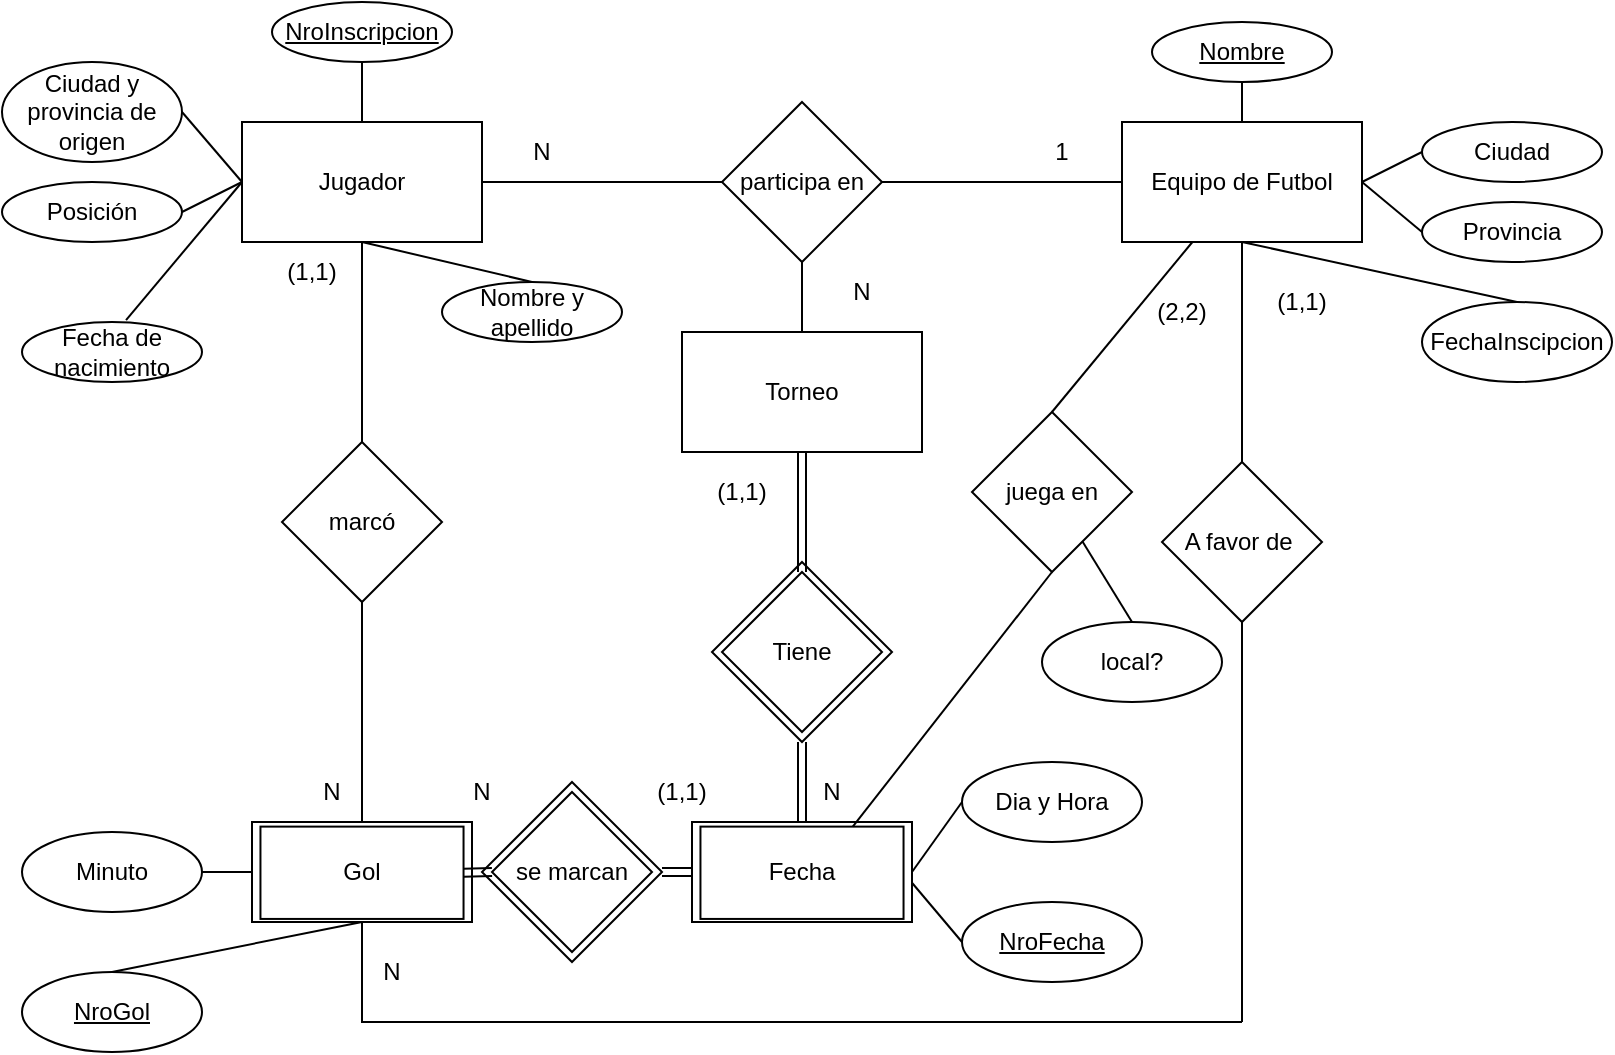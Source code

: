 <mxfile version="21.1.0" type="device">
  <diagram name="Página-1" id="syx6TanqXz7abNU1U-BA">
    <mxGraphModel dx="1318" dy="532" grid="1" gridSize="10" guides="1" tooltips="1" connect="1" arrows="1" fold="1" page="1" pageScale="1" pageWidth="827" pageHeight="1169" math="0" shadow="0">
      <root>
        <mxCell id="0" />
        <mxCell id="1" parent="0" />
        <mxCell id="jLMDX9WhjYqnc2QiXSGX-3" value="" style="rhombus;whiteSpace=wrap;html=1;" parent="1" vertex="1">
          <mxGeometry x="355" y="340" width="90" height="90" as="geometry" />
        </mxCell>
        <mxCell id="nP9h4O7x623DdZkwCpyF-2" value="Equipo de Futbol" style="rounded=0;whiteSpace=wrap;html=1;" parent="1" vertex="1">
          <mxGeometry x="560" y="120" width="120" height="60" as="geometry" />
        </mxCell>
        <mxCell id="nP9h4O7x623DdZkwCpyF-3" value="Jugador" style="rounded=0;whiteSpace=wrap;html=1;" parent="1" vertex="1">
          <mxGeometry x="120" y="120" width="120" height="60" as="geometry" />
        </mxCell>
        <mxCell id="nP9h4O7x623DdZkwCpyF-4" value="Torneo" style="rounded=0;whiteSpace=wrap;html=1;" parent="1" vertex="1">
          <mxGeometry x="340" y="225" width="120" height="60" as="geometry" />
        </mxCell>
        <mxCell id="nP9h4O7x623DdZkwCpyF-6" value="participa en" style="rhombus;whiteSpace=wrap;html=1;" parent="1" vertex="1">
          <mxGeometry x="360" y="110" width="80" height="80" as="geometry" />
        </mxCell>
        <mxCell id="nP9h4O7x623DdZkwCpyF-13" value="" style="endArrow=none;html=1;rounded=0;entryX=0;entryY=0.5;entryDx=0;entryDy=0;exitX=1;exitY=0.5;exitDx=0;exitDy=0;" parent="1" source="nP9h4O7x623DdZkwCpyF-6" target="nP9h4O7x623DdZkwCpyF-2" edge="1">
          <mxGeometry width="50" height="50" relative="1" as="geometry">
            <mxPoint x="390" y="260" as="sourcePoint" />
            <mxPoint x="440" y="210" as="targetPoint" />
          </mxGeometry>
        </mxCell>
        <mxCell id="nP9h4O7x623DdZkwCpyF-14" value="" style="endArrow=none;html=1;rounded=0;entryX=0;entryY=0.5;entryDx=0;entryDy=0;exitX=1;exitY=0.5;exitDx=0;exitDy=0;" parent="1" source="nP9h4O7x623DdZkwCpyF-3" target="nP9h4O7x623DdZkwCpyF-6" edge="1">
          <mxGeometry width="50" height="50" relative="1" as="geometry">
            <mxPoint x="240" y="210" as="sourcePoint" />
            <mxPoint x="360" y="210" as="targetPoint" />
          </mxGeometry>
        </mxCell>
        <mxCell id="nP9h4O7x623DdZkwCpyF-15" value="" style="endArrow=none;html=1;rounded=0;entryX=0.5;entryY=0;entryDx=0;entryDy=0;exitX=0.5;exitY=1;exitDx=0;exitDy=0;" parent="1" source="nP9h4O7x623DdZkwCpyF-6" target="nP9h4O7x623DdZkwCpyF-4" edge="1">
          <mxGeometry width="50" height="50" relative="1" as="geometry">
            <mxPoint x="460" y="170" as="sourcePoint" />
            <mxPoint x="580" y="170" as="targetPoint" />
          </mxGeometry>
        </mxCell>
        <mxCell id="nP9h4O7x623DdZkwCpyF-16" value="N" style="text;html=1;strokeColor=none;fillColor=none;align=center;verticalAlign=middle;whiteSpace=wrap;rounded=0;" parent="1" vertex="1">
          <mxGeometry x="240" y="120" width="60" height="30" as="geometry" />
        </mxCell>
        <mxCell id="nP9h4O7x623DdZkwCpyF-21" value="1" style="text;html=1;strokeColor=none;fillColor=none;align=center;verticalAlign=middle;whiteSpace=wrap;rounded=0;" parent="1" vertex="1">
          <mxGeometry x="500" y="120" width="60" height="30" as="geometry" />
        </mxCell>
        <mxCell id="nP9h4O7x623DdZkwCpyF-22" value="N" style="text;html=1;strokeColor=none;fillColor=none;align=center;verticalAlign=middle;whiteSpace=wrap;rounded=0;" parent="1" vertex="1">
          <mxGeometry x="400" y="190" width="60" height="30" as="geometry" />
        </mxCell>
        <mxCell id="nP9h4O7x623DdZkwCpyF-23" value="&lt;u&gt;NroInscripcion&lt;/u&gt;" style="ellipse;whiteSpace=wrap;html=1;" parent="1" vertex="1">
          <mxGeometry x="135" y="60" width="90" height="30" as="geometry" />
        </mxCell>
        <mxCell id="nP9h4O7x623DdZkwCpyF-24" value="Nombre y apellido" style="ellipse;whiteSpace=wrap;html=1;" parent="1" vertex="1">
          <mxGeometry x="220" y="200" width="90" height="30" as="geometry" />
        </mxCell>
        <mxCell id="nP9h4O7x623DdZkwCpyF-25" value="Fecha de nacimiento" style="ellipse;whiteSpace=wrap;html=1;" parent="1" vertex="1">
          <mxGeometry x="10" y="220" width="90" height="30" as="geometry" />
        </mxCell>
        <mxCell id="nP9h4O7x623DdZkwCpyF-26" value="Ciudad y provincia de origen" style="ellipse;whiteSpace=wrap;html=1;" parent="1" vertex="1">
          <mxGeometry y="90" width="90" height="50" as="geometry" />
        </mxCell>
        <mxCell id="nP9h4O7x623DdZkwCpyF-27" value="Posición" style="ellipse;whiteSpace=wrap;html=1;" parent="1" vertex="1">
          <mxGeometry y="150" width="90" height="30" as="geometry" />
        </mxCell>
        <mxCell id="nP9h4O7x623DdZkwCpyF-29" value="" style="endArrow=none;html=1;rounded=0;entryX=0.5;entryY=1;entryDx=0;entryDy=0;exitX=0.5;exitY=0;exitDx=0;exitDy=0;" parent="1" source="nP9h4O7x623DdZkwCpyF-3" target="nP9h4O7x623DdZkwCpyF-23" edge="1">
          <mxGeometry width="50" height="50" relative="1" as="geometry">
            <mxPoint x="390" y="260" as="sourcePoint" />
            <mxPoint x="440" y="210" as="targetPoint" />
          </mxGeometry>
        </mxCell>
        <mxCell id="nP9h4O7x623DdZkwCpyF-30" value="" style="endArrow=none;html=1;rounded=0;entryX=0.5;entryY=1;entryDx=0;entryDy=0;exitX=0.5;exitY=0;exitDx=0;exitDy=0;" parent="1" source="nP9h4O7x623DdZkwCpyF-24" target="nP9h4O7x623DdZkwCpyF-3" edge="1">
          <mxGeometry width="50" height="50" relative="1" as="geometry">
            <mxPoint x="190" y="130" as="sourcePoint" />
            <mxPoint x="190" y="100" as="targetPoint" />
          </mxGeometry>
        </mxCell>
        <mxCell id="nP9h4O7x623DdZkwCpyF-31" value="" style="endArrow=none;html=1;rounded=0;entryX=0;entryY=0.5;entryDx=0;entryDy=0;exitX=0.578;exitY=-0.033;exitDx=0;exitDy=0;exitPerimeter=0;" parent="1" source="nP9h4O7x623DdZkwCpyF-25" target="nP9h4O7x623DdZkwCpyF-3" edge="1">
          <mxGeometry width="50" height="50" relative="1" as="geometry">
            <mxPoint x="200" y="140" as="sourcePoint" />
            <mxPoint x="200" y="110" as="targetPoint" />
          </mxGeometry>
        </mxCell>
        <mxCell id="nP9h4O7x623DdZkwCpyF-32" value="" style="endArrow=none;html=1;rounded=0;entryX=1;entryY=0.5;entryDx=0;entryDy=0;exitX=0;exitY=0.5;exitDx=0;exitDy=0;" parent="1" source="nP9h4O7x623DdZkwCpyF-3" target="nP9h4O7x623DdZkwCpyF-26" edge="1">
          <mxGeometry width="50" height="50" relative="1" as="geometry">
            <mxPoint x="210" y="150" as="sourcePoint" />
            <mxPoint x="210" y="120" as="targetPoint" />
          </mxGeometry>
        </mxCell>
        <mxCell id="nP9h4O7x623DdZkwCpyF-33" value="" style="endArrow=none;html=1;rounded=0;entryX=1;entryY=0.5;entryDx=0;entryDy=0;exitX=0;exitY=0.5;exitDx=0;exitDy=0;" parent="1" source="nP9h4O7x623DdZkwCpyF-3" target="nP9h4O7x623DdZkwCpyF-27" edge="1">
          <mxGeometry width="50" height="50" relative="1" as="geometry">
            <mxPoint x="220" y="160" as="sourcePoint" />
            <mxPoint x="220" y="130" as="targetPoint" />
          </mxGeometry>
        </mxCell>
        <mxCell id="nP9h4O7x623DdZkwCpyF-36" value="&lt;u&gt;Nombre&lt;/u&gt;" style="ellipse;whiteSpace=wrap;html=1;" parent="1" vertex="1">
          <mxGeometry x="575" y="70" width="90" height="30" as="geometry" />
        </mxCell>
        <mxCell id="nP9h4O7x623DdZkwCpyF-37" value="Ciudad" style="ellipse;whiteSpace=wrap;html=1;" parent="1" vertex="1">
          <mxGeometry x="710" y="120" width="90" height="30" as="geometry" />
        </mxCell>
        <mxCell id="nP9h4O7x623DdZkwCpyF-38" value="Provincia" style="ellipse;whiteSpace=wrap;html=1;" parent="1" vertex="1">
          <mxGeometry x="710" y="160" width="90" height="30" as="geometry" />
        </mxCell>
        <mxCell id="nP9h4O7x623DdZkwCpyF-39" value="" style="endArrow=none;html=1;rounded=0;entryX=0.5;entryY=1;entryDx=0;entryDy=0;exitX=0.5;exitY=0;exitDx=0;exitDy=0;" parent="1" source="nP9h4O7x623DdZkwCpyF-2" target="nP9h4O7x623DdZkwCpyF-36" edge="1">
          <mxGeometry width="50" height="50" relative="1" as="geometry">
            <mxPoint x="390" y="260" as="sourcePoint" />
            <mxPoint x="440" y="210" as="targetPoint" />
          </mxGeometry>
        </mxCell>
        <mxCell id="nP9h4O7x623DdZkwCpyF-41" value="" style="endArrow=none;html=1;rounded=0;entryX=0;entryY=0.5;entryDx=0;entryDy=0;exitX=1;exitY=0.5;exitDx=0;exitDy=0;" parent="1" source="nP9h4O7x623DdZkwCpyF-2" target="nP9h4O7x623DdZkwCpyF-37" edge="1">
          <mxGeometry width="50" height="50" relative="1" as="geometry">
            <mxPoint x="630" y="130" as="sourcePoint" />
            <mxPoint x="630" y="100" as="targetPoint" />
          </mxGeometry>
        </mxCell>
        <mxCell id="nP9h4O7x623DdZkwCpyF-42" value="" style="endArrow=none;html=1;rounded=0;entryX=0;entryY=0.5;entryDx=0;entryDy=0;exitX=1;exitY=0.5;exitDx=0;exitDy=0;" parent="1" source="nP9h4O7x623DdZkwCpyF-2" target="nP9h4O7x623DdZkwCpyF-38" edge="1">
          <mxGeometry width="50" height="50" relative="1" as="geometry">
            <mxPoint x="690" y="160" as="sourcePoint" />
            <mxPoint x="720" y="145" as="targetPoint" />
          </mxGeometry>
        </mxCell>
        <mxCell id="nP9h4O7x623DdZkwCpyF-45" value="FechaInscipcion&lt;br&gt;" style="ellipse;whiteSpace=wrap;html=1;" parent="1" vertex="1">
          <mxGeometry x="710" y="210" width="95" height="40" as="geometry" />
        </mxCell>
        <mxCell id="nP9h4O7x623DdZkwCpyF-46" value="" style="endArrow=none;html=1;rounded=0;entryX=0.5;entryY=0;entryDx=0;entryDy=0;exitX=1;exitY=0.5;exitDx=0;exitDy=0;" parent="1" target="nP9h4O7x623DdZkwCpyF-45" edge="1">
          <mxGeometry width="50" height="50" relative="1" as="geometry">
            <mxPoint x="620" y="180" as="sourcePoint" />
            <mxPoint x="660" y="175" as="targetPoint" />
          </mxGeometry>
        </mxCell>
        <mxCell id="jLMDX9WhjYqnc2QiXSGX-1" value="" style="shape=link;html=1;rounded=0;entryX=0.5;entryY=1;entryDx=0;entryDy=0;exitX=0.5;exitY=0;exitDx=0;exitDy=0;" parent="1" source="jLMDX9WhjYqnc2QiXSGX-2" target="nP9h4O7x623DdZkwCpyF-4" edge="1">
          <mxGeometry width="100" relative="1" as="geometry">
            <mxPoint x="400" y="340" as="sourcePoint" />
            <mxPoint x="340" y="420" as="targetPoint" />
          </mxGeometry>
        </mxCell>
        <mxCell id="jLMDX9WhjYqnc2QiXSGX-2" value="Tiene" style="rhombus;whiteSpace=wrap;html=1;" parent="1" vertex="1">
          <mxGeometry x="360" y="345" width="80" height="80" as="geometry" />
        </mxCell>
        <mxCell id="jLMDX9WhjYqnc2QiXSGX-28" style="edgeStyle=none;shape=connector;rounded=0;orthogonalLoop=1;jettySize=auto;html=1;exitX=0;exitY=0.5;exitDx=0;exitDy=0;labelBackgroundColor=default;strokeColor=default;fontFamily=Helvetica;fontSize=12;fontColor=default;endArrow=none;entryX=1;entryY=0.5;entryDx=0;entryDy=0;" parent="1" source="jLMDX9WhjYqnc2QiXSGX-7" target="jLMDX9WhjYqnc2QiXSGX-20" edge="1">
          <mxGeometry relative="1" as="geometry">
            <mxPoint x="460" y="500" as="targetPoint" />
          </mxGeometry>
        </mxCell>
        <mxCell id="jLMDX9WhjYqnc2QiXSGX-7" value="&lt;u&gt;NroFecha&lt;/u&gt;" style="ellipse;whiteSpace=wrap;html=1;strokeColor=default;fontFamily=Helvetica;fontSize=12;fontColor=default;fillColor=default;" parent="1" vertex="1">
          <mxGeometry x="480" y="510" width="90" height="40" as="geometry" />
        </mxCell>
        <mxCell id="jLMDX9WhjYqnc2QiXSGX-9" value="Dia y Hora" style="ellipse;whiteSpace=wrap;html=1;strokeColor=default;fontFamily=Helvetica;fontSize=12;fontColor=default;fillColor=default;" parent="1" vertex="1">
          <mxGeometry x="480" y="440" width="90" height="40" as="geometry" />
        </mxCell>
        <mxCell id="jLMDX9WhjYqnc2QiXSGX-10" value="" style="endArrow=none;html=1;rounded=0;fontFamily=Helvetica;fontSize=12;fontColor=default;entryX=0;entryY=0.5;entryDx=0;entryDy=0;exitX=1;exitY=0.5;exitDx=0;exitDy=0;" parent="1" source="jLMDX9WhjYqnc2QiXSGX-21" target="jLMDX9WhjYqnc2QiXSGX-9" edge="1">
          <mxGeometry width="50" height="50" relative="1" as="geometry">
            <mxPoint x="270" y="320" as="sourcePoint" />
            <mxPoint x="315" y="320" as="targetPoint" />
          </mxGeometry>
        </mxCell>
        <mxCell id="jLMDX9WhjYqnc2QiXSGX-12" value="" style="shape=link;html=1;rounded=0;fontFamily=Helvetica;fontSize=12;fontColor=default;exitX=0.5;exitY=1;exitDx=0;exitDy=0;entryX=0.5;entryY=0;entryDx=0;entryDy=0;" parent="1" source="jLMDX9WhjYqnc2QiXSGX-3" target="jLMDX9WhjYqnc2QiXSGX-21" edge="1">
          <mxGeometry width="100" relative="1" as="geometry">
            <mxPoint x="340" y="420" as="sourcePoint" />
            <mxPoint x="400" y="520" as="targetPoint" />
          </mxGeometry>
        </mxCell>
        <mxCell id="jLMDX9WhjYqnc2QiXSGX-25" value="" style="group" parent="1" vertex="1" connectable="0">
          <mxGeometry x="345" y="470" width="110" height="50" as="geometry" />
        </mxCell>
        <mxCell id="jLMDX9WhjYqnc2QiXSGX-21" value="" style="rounded=0;whiteSpace=wrap;html=1;strokeColor=default;fontFamily=Helvetica;fontSize=12;fontColor=default;fillColor=default;" parent="jLMDX9WhjYqnc2QiXSGX-25" vertex="1">
          <mxGeometry width="110" height="50" as="geometry" />
        </mxCell>
        <mxCell id="jLMDX9WhjYqnc2QiXSGX-20" value="Fecha" style="rounded=0;whiteSpace=wrap;html=1;strokeColor=default;fontFamily=Helvetica;fontSize=12;fontColor=default;fillColor=default;" parent="jLMDX9WhjYqnc2QiXSGX-25" vertex="1">
          <mxGeometry x="4.231" y="2.308" width="101.538" height="46.154" as="geometry" />
        </mxCell>
        <mxCell id="jLMDX9WhjYqnc2QiXSGX-29" value="" style="group" parent="1" vertex="1" connectable="0">
          <mxGeometry x="125" y="470" width="110" height="50" as="geometry" />
        </mxCell>
        <mxCell id="jLMDX9WhjYqnc2QiXSGX-30" value="" style="rounded=0;whiteSpace=wrap;html=1;strokeColor=default;fontFamily=Helvetica;fontSize=12;fontColor=default;fillColor=default;" parent="jLMDX9WhjYqnc2QiXSGX-29" vertex="1">
          <mxGeometry width="110" height="50" as="geometry" />
        </mxCell>
        <mxCell id="jLMDX9WhjYqnc2QiXSGX-31" value="Gol" style="rounded=0;whiteSpace=wrap;html=1;strokeColor=default;fontFamily=Helvetica;fontSize=12;fontColor=default;fillColor=default;" parent="jLMDX9WhjYqnc2QiXSGX-29" vertex="1">
          <mxGeometry x="4.231" y="2.308" width="101.538" height="46.154" as="geometry" />
        </mxCell>
        <mxCell id="jLMDX9WhjYqnc2QiXSGX-36" value="" style="rhombus;whiteSpace=wrap;html=1;" parent="1" vertex="1">
          <mxGeometry x="240" y="450" width="90" height="90" as="geometry" />
        </mxCell>
        <mxCell id="jLMDX9WhjYqnc2QiXSGX-37" value="se marcan" style="rhombus;whiteSpace=wrap;html=1;" parent="1" vertex="1">
          <mxGeometry x="245" y="455" width="80" height="80" as="geometry" />
        </mxCell>
        <mxCell id="jLMDX9WhjYqnc2QiXSGX-38" value="" style="shape=link;html=1;rounded=0;fontFamily=Helvetica;fontSize=12;fontColor=default;labelBackgroundColor=default;strokeColor=default;endArrow=none;entryX=0;entryY=0.5;entryDx=0;entryDy=0;exitX=1;exitY=0.5;exitDx=0;exitDy=0;" parent="1" source="jLMDX9WhjYqnc2QiXSGX-36" target="jLMDX9WhjYqnc2QiXSGX-21" edge="1">
          <mxGeometry width="100" relative="1" as="geometry">
            <mxPoint x="260" y="320" as="sourcePoint" />
            <mxPoint x="360" y="320" as="targetPoint" />
          </mxGeometry>
        </mxCell>
        <mxCell id="jLMDX9WhjYqnc2QiXSGX-40" value="" style="shape=link;html=1;rounded=0;fontFamily=Helvetica;fontSize=12;fontColor=default;labelBackgroundColor=default;strokeColor=default;endArrow=none;entryX=0;entryY=0.5;entryDx=0;entryDy=0;exitX=1;exitY=0.5;exitDx=0;exitDy=0;" parent="1" source="jLMDX9WhjYqnc2QiXSGX-31" target="jLMDX9WhjYqnc2QiXSGX-37" edge="1">
          <mxGeometry width="100" relative="1" as="geometry">
            <mxPoint x="260" y="320" as="sourcePoint" />
            <mxPoint x="360" y="320" as="targetPoint" />
          </mxGeometry>
        </mxCell>
        <mxCell id="jLMDX9WhjYqnc2QiXSGX-42" style="edgeStyle=none;shape=connector;rounded=0;orthogonalLoop=1;jettySize=auto;html=1;exitX=0.5;exitY=0;exitDx=0;exitDy=0;entryX=0.5;entryY=1;entryDx=0;entryDy=0;labelBackgroundColor=default;strokeColor=default;fontFamily=Helvetica;fontSize=12;fontColor=default;endArrow=none;" parent="1" source="jLMDX9WhjYqnc2QiXSGX-41" target="jLMDX9WhjYqnc2QiXSGX-30" edge="1">
          <mxGeometry relative="1" as="geometry" />
        </mxCell>
        <mxCell id="jLMDX9WhjYqnc2QiXSGX-41" value="&lt;u&gt;NroGol&lt;/u&gt;" style="ellipse;whiteSpace=wrap;html=1;strokeColor=default;fontFamily=Helvetica;fontSize=12;fontColor=default;fillColor=default;rounded=0;" parent="1" vertex="1">
          <mxGeometry x="10" y="545" width="90" height="40" as="geometry" />
        </mxCell>
        <mxCell id="jLMDX9WhjYqnc2QiXSGX-43" value="Minuto" style="ellipse;whiteSpace=wrap;html=1;strokeColor=default;fontFamily=Helvetica;fontSize=12;fontColor=default;fillColor=default;rounded=0;" parent="1" vertex="1">
          <mxGeometry x="10" y="475" width="90" height="40" as="geometry" />
        </mxCell>
        <mxCell id="jLMDX9WhjYqnc2QiXSGX-44" style="edgeStyle=none;shape=connector;rounded=0;orthogonalLoop=1;jettySize=auto;html=1;exitX=0;exitY=0.5;exitDx=0;exitDy=0;entryX=1;entryY=0.5;entryDx=0;entryDy=0;labelBackgroundColor=default;strokeColor=default;fontFamily=Helvetica;fontSize=12;fontColor=default;endArrow=none;" parent="1" source="jLMDX9WhjYqnc2QiXSGX-30" target="jLMDX9WhjYqnc2QiXSGX-43" edge="1">
          <mxGeometry relative="1" as="geometry" />
        </mxCell>
        <mxCell id="3FyedS1p1ZvCjYf3QSC5-1" value="marcó" style="rhombus;whiteSpace=wrap;html=1;" vertex="1" parent="1">
          <mxGeometry x="140" y="280" width="80" height="80" as="geometry" />
        </mxCell>
        <mxCell id="3FyedS1p1ZvCjYf3QSC5-3" value="" style="endArrow=none;html=1;rounded=0;fontFamily=Helvetica;fontSize=12;fontColor=default;exitX=0.5;exitY=1;exitDx=0;exitDy=0;" edge="1" parent="1" source="nP9h4O7x623DdZkwCpyF-3" target="3FyedS1p1ZvCjYf3QSC5-1">
          <mxGeometry width="50" height="50" relative="1" as="geometry">
            <mxPoint x="370" y="350" as="sourcePoint" />
            <mxPoint x="415" y="350" as="targetPoint" />
          </mxGeometry>
        </mxCell>
        <mxCell id="3FyedS1p1ZvCjYf3QSC5-4" value="" style="endArrow=none;html=1;rounded=0;fontFamily=Helvetica;fontSize=12;fontColor=default;entryX=0.5;entryY=0;entryDx=0;entryDy=0;exitX=0.5;exitY=1;exitDx=0;exitDy=0;" edge="1" parent="1" source="3FyedS1p1ZvCjYf3QSC5-1" target="jLMDX9WhjYqnc2QiXSGX-30">
          <mxGeometry width="50" height="50" relative="1" as="geometry">
            <mxPoint x="370" y="350" as="sourcePoint" />
            <mxPoint x="415" y="350" as="targetPoint" />
          </mxGeometry>
        </mxCell>
        <mxCell id="3FyedS1p1ZvCjYf3QSC5-5" value="" style="endArrow=none;html=1;rounded=0;fontFamily=Helvetica;fontSize=12;fontColor=default;exitX=0.5;exitY=1;exitDx=0;exitDy=0;" edge="1" parent="1" source="jLMDX9WhjYqnc2QiXSGX-30">
          <mxGeometry width="50" height="50" relative="1" as="geometry">
            <mxPoint x="370" y="350" as="sourcePoint" />
            <mxPoint x="620" y="570" as="targetPoint" />
            <Array as="points">
              <mxPoint x="180" y="570" />
            </Array>
          </mxGeometry>
        </mxCell>
        <mxCell id="3FyedS1p1ZvCjYf3QSC5-6" value="" style="endArrow=none;html=1;rounded=0;fontFamily=Helvetica;fontSize=12;fontColor=default;exitX=0.5;exitY=1;exitDx=0;exitDy=0;entryX=0.5;entryY=0;entryDx=0;entryDy=0;" edge="1" parent="1" source="nP9h4O7x623DdZkwCpyF-2" target="3FyedS1p1ZvCjYf3QSC5-7">
          <mxGeometry width="50" height="50" relative="1" as="geometry">
            <mxPoint x="370" y="350" as="sourcePoint" />
            <mxPoint x="620" y="290" as="targetPoint" />
          </mxGeometry>
        </mxCell>
        <mxCell id="3FyedS1p1ZvCjYf3QSC5-7" value="A favor de&amp;nbsp;" style="rhombus;whiteSpace=wrap;html=1;" vertex="1" parent="1">
          <mxGeometry x="580" y="290" width="80" height="80" as="geometry" />
        </mxCell>
        <mxCell id="3FyedS1p1ZvCjYf3QSC5-8" value="" style="endArrow=none;html=1;rounded=0;fontFamily=Helvetica;fontSize=12;fontColor=default;entryX=0.5;entryY=1;entryDx=0;entryDy=0;" edge="1" parent="1" target="3FyedS1p1ZvCjYf3QSC5-7">
          <mxGeometry width="50" height="50" relative="1" as="geometry">
            <mxPoint x="620" y="570" as="sourcePoint" />
            <mxPoint x="630" y="300" as="targetPoint" />
          </mxGeometry>
        </mxCell>
        <mxCell id="3FyedS1p1ZvCjYf3QSC5-9" value="" style="endArrow=none;html=1;rounded=0;fontFamily=Helvetica;fontSize=12;fontColor=default;exitX=0.5;exitY=0;exitDx=0;exitDy=0;" edge="1" parent="1" source="3FyedS1p1ZvCjYf3QSC5-11" target="nP9h4O7x623DdZkwCpyF-2">
          <mxGeometry width="50" height="50" relative="1" as="geometry">
            <mxPoint x="540" y="250" as="sourcePoint" />
            <mxPoint x="415" y="350" as="targetPoint" />
          </mxGeometry>
        </mxCell>
        <mxCell id="3FyedS1p1ZvCjYf3QSC5-11" value="juega en" style="rhombus;whiteSpace=wrap;html=1;" vertex="1" parent="1">
          <mxGeometry x="485" y="265" width="80" height="80" as="geometry" />
        </mxCell>
        <mxCell id="3FyedS1p1ZvCjYf3QSC5-12" value="" style="endArrow=none;html=1;rounded=0;fontFamily=Helvetica;fontSize=12;fontColor=default;exitX=0.5;exitY=1;exitDx=0;exitDy=0;entryX=0.75;entryY=0;entryDx=0;entryDy=0;" edge="1" parent="1" source="3FyedS1p1ZvCjYf3QSC5-11" target="jLMDX9WhjYqnc2QiXSGX-20">
          <mxGeometry width="50" height="50" relative="1" as="geometry">
            <mxPoint x="535" y="275" as="sourcePoint" />
            <mxPoint x="605" y="190" as="targetPoint" />
          </mxGeometry>
        </mxCell>
        <mxCell id="3FyedS1p1ZvCjYf3QSC5-13" value="(2,2)" style="text;html=1;strokeColor=none;fillColor=none;align=center;verticalAlign=middle;whiteSpace=wrap;rounded=0;" vertex="1" parent="1">
          <mxGeometry x="560" y="200" width="60" height="30" as="geometry" />
        </mxCell>
        <mxCell id="3FyedS1p1ZvCjYf3QSC5-14" value="N" style="text;html=1;strokeColor=none;fillColor=none;align=center;verticalAlign=middle;whiteSpace=wrap;rounded=0;" vertex="1" parent="1">
          <mxGeometry x="385" y="440" width="60" height="30" as="geometry" />
        </mxCell>
        <mxCell id="3FyedS1p1ZvCjYf3QSC5-16" value="local?" style="ellipse;whiteSpace=wrap;html=1;strokeColor=default;fontFamily=Helvetica;fontSize=12;fontColor=default;fillColor=default;" vertex="1" parent="1">
          <mxGeometry x="520" y="370" width="90" height="40" as="geometry" />
        </mxCell>
        <mxCell id="3FyedS1p1ZvCjYf3QSC5-19" value="" style="endArrow=none;html=1;rounded=0;fontFamily=Helvetica;fontSize=12;fontColor=default;entryX=0.5;entryY=0;entryDx=0;entryDy=0;" edge="1" parent="1" source="3FyedS1p1ZvCjYf3QSC5-11" target="3FyedS1p1ZvCjYf3QSC5-16">
          <mxGeometry width="50" height="50" relative="1" as="geometry">
            <mxPoint x="370" y="350" as="sourcePoint" />
            <mxPoint x="415" y="350" as="targetPoint" />
          </mxGeometry>
        </mxCell>
        <mxCell id="3FyedS1p1ZvCjYf3QSC5-21" value="N" style="text;html=1;strokeColor=none;fillColor=none;align=center;verticalAlign=middle;whiteSpace=wrap;rounded=0;" vertex="1" parent="1">
          <mxGeometry x="135" y="440" width="60" height="30" as="geometry" />
        </mxCell>
        <mxCell id="3FyedS1p1ZvCjYf3QSC5-23" value="(1,1)" style="text;html=1;strokeColor=none;fillColor=none;align=center;verticalAlign=middle;whiteSpace=wrap;rounded=0;" vertex="1" parent="1">
          <mxGeometry x="125" y="180" width="60" height="30" as="geometry" />
        </mxCell>
        <mxCell id="3FyedS1p1ZvCjYf3QSC5-24" value="(1,1)" style="text;html=1;strokeColor=none;fillColor=none;align=center;verticalAlign=middle;whiteSpace=wrap;rounded=0;" vertex="1" parent="1">
          <mxGeometry x="340" y="290" width="60" height="30" as="geometry" />
        </mxCell>
        <mxCell id="3FyedS1p1ZvCjYf3QSC5-25" value="N" style="text;html=1;strokeColor=none;fillColor=none;align=center;verticalAlign=middle;whiteSpace=wrap;rounded=0;" vertex="1" parent="1">
          <mxGeometry x="210" y="440" width="60" height="30" as="geometry" />
        </mxCell>
        <mxCell id="3FyedS1p1ZvCjYf3QSC5-26" value="(1,1)" style="text;html=1;strokeColor=none;fillColor=none;align=center;verticalAlign=middle;whiteSpace=wrap;rounded=0;" vertex="1" parent="1">
          <mxGeometry x="310" y="440" width="60" height="30" as="geometry" />
        </mxCell>
        <mxCell id="3FyedS1p1ZvCjYf3QSC5-27" value="N" style="text;html=1;strokeColor=none;fillColor=none;align=center;verticalAlign=middle;whiteSpace=wrap;rounded=0;" vertex="1" parent="1">
          <mxGeometry x="165" y="530" width="60" height="30" as="geometry" />
        </mxCell>
        <mxCell id="3FyedS1p1ZvCjYf3QSC5-28" value="(1,1)" style="text;html=1;strokeColor=none;fillColor=none;align=center;verticalAlign=middle;whiteSpace=wrap;rounded=0;" vertex="1" parent="1">
          <mxGeometry x="620" y="195" width="60" height="30" as="geometry" />
        </mxCell>
      </root>
    </mxGraphModel>
  </diagram>
</mxfile>
